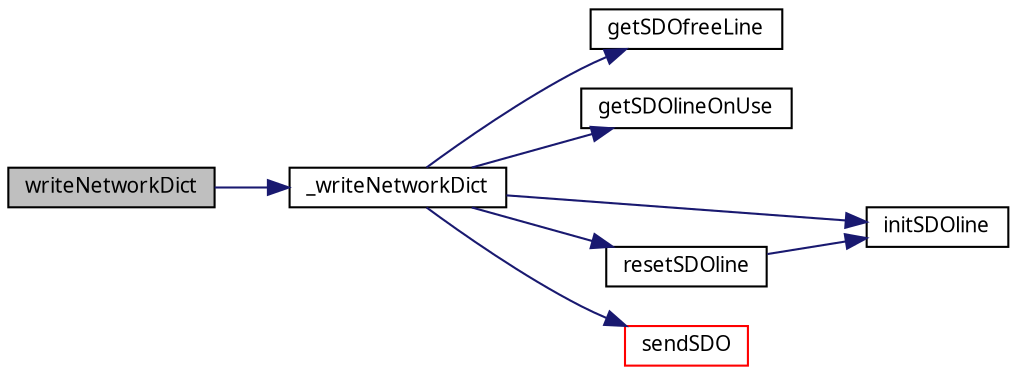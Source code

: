digraph G
{
  edge [fontname="FreeSans.ttf",fontsize=10,labelfontname="FreeSans.ttf",labelfontsize=10];
  node [fontname="FreeSans.ttf",fontsize=10,shape=record];
  rankdir=LR;
  Node1 [label="writeNetworkDict",height=0.2,width=0.4,color="black", fillcolor="grey75", style="filled" fontcolor="black"];
  Node1 -> Node2 [color="midnightblue",fontsize=10,style="solid",fontname="FreeSans.ttf"];
  Node2 [label="_writeNetworkDict",height=0.2,width=0.4,color="black", fillcolor="white", style="filled",URL="$dcf_8c.html#3c07605ffe3ea197aa36e583ef87a20a"];
  Node2 -> Node3 [color="midnightblue",fontsize=10,style="solid",fontname="FreeSans.ttf"];
  Node3 [label="getSDOfreeLine",height=0.2,width=0.4,color="black", fillcolor="white", style="filled",URL="$sdo_8c.html#58d1f9691977617601beb9e5b4123252"];
  Node2 -> Node4 [color="midnightblue",fontsize=10,style="solid",fontname="FreeSans.ttf"];
  Node4 [label="getSDOlineOnUse",height=0.2,width=0.4,color="black", fillcolor="white", style="filled",URL="$sdo_8c.html#bb0c376b048ab2c6e0524b135b62376f"];
  Node2 -> Node5 [color="midnightblue",fontsize=10,style="solid",fontname="FreeSans.ttf"];
  Node5 [label="initSDOline",height=0.2,width=0.4,color="black", fillcolor="white", style="filled",URL="$sdo_8c.html#b9c873a15f55b29112b5527a6cc6898d"];
  Node2 -> Node6 [color="midnightblue",fontsize=10,style="solid",fontname="FreeSans.ttf"];
  Node6 [label="resetSDOline",height=0.2,width=0.4,color="black", fillcolor="white", style="filled",URL="$sdo_8c.html#42d33be015d4c4c83c73f1f0e588f481"];
  Node6 -> Node5 [color="midnightblue",fontsize=10,style="solid",fontname="FreeSans.ttf"];
  Node2 -> Node7 [color="midnightblue",fontsize=10,style="solid",fontname="FreeSans.ttf"];
  Node7 [label="sendSDO",height=0.2,width=0.4,color="red", fillcolor="white", style="filled",URL="$sdo_8c.html#c6b5d7d1439d537da992a96644a1ca5d"];
}
